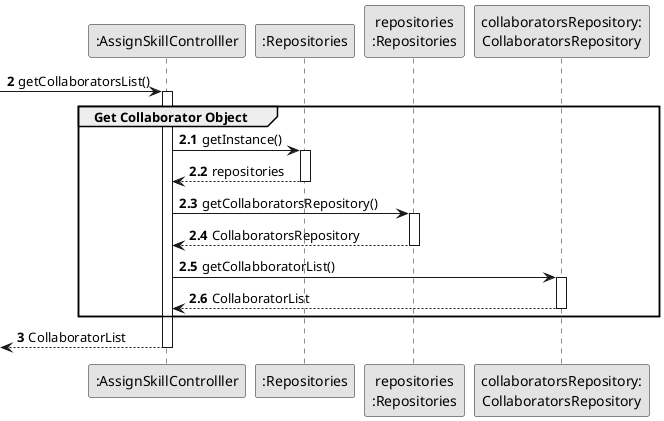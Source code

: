 @startuml
skinparam monochrome true
skinparam packageStyle rectangle
skinparam shadowing false
autonumber
'hide footbox
participant ":AssignSkillControlller" as CTRL
participant ":Repositories" as REP
participant "repositories\n:Repositories" as REPS
participant "collaboratorsRepository:\nCollaboratorsRepository" as collaboratorsRepository
autonumber 2
 -> CTRL : getCollaboratorsList()
autonumber 2.1
activate CTRL
    group Get Collaborator Object
            CTRL -> REP : getInstance()
            activate REP
            REP --> CTRL: repositories
            deactivate REP
            CTRL -> REPS : getCollaboratorsRepository()
            activate REPS
            REPS --> CTRL: CollaboratorsRepository
            deactivate REPS
            CTRL -> collaboratorsRepository: getCollabboratorList()
            activate collaboratorsRepository
            collaboratorsRepository --> CTRL : CollaboratorList
            deactivate collaboratorsRepository
    end
    autonumber 3
    <-- CTRL  : CollaboratorList
deactivate CTRL
@enduml